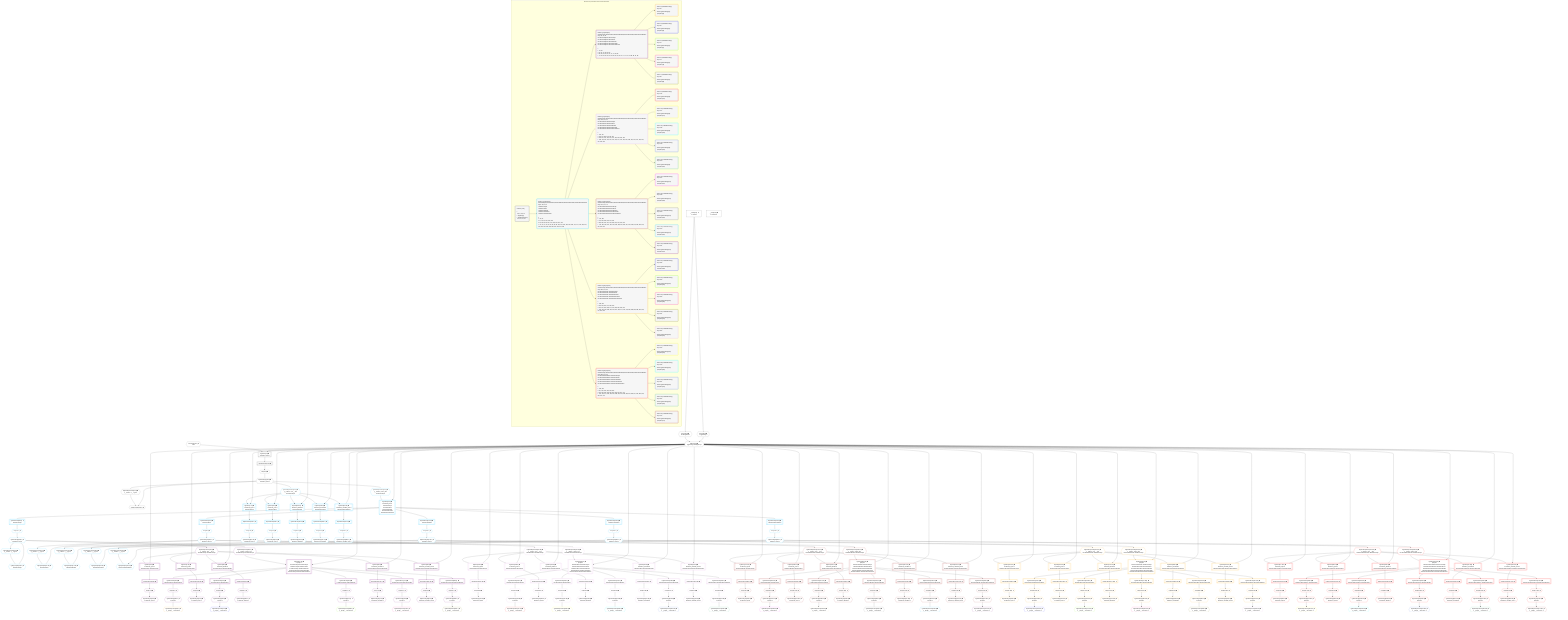 %%{init: {'themeVariables': { 'fontSize': '12px'}}}%%
graph TD
    classDef path fill:#eee,stroke:#000,color:#000
    classDef plan fill:#fff,stroke-width:1px,color:#000
    classDef itemplan fill:#fff,stroke-width:2px,color:#000
    classDef unbatchedplan fill:#dff,stroke-width:1px,color:#000
    classDef sideeffectplan fill:#fcc,stroke-width:2px,color:#000
    classDef bucket fill:#f6f6f6,color:#000,stroke-width:2px,text-align:left


    %% plan dependencies
    PgSelect7[["PgSelect[7∈0] ➊<br />ᐸrelational_itemsᐳ"]]:::plan
    Object10{{"Object[10∈0] ➊<br />ᐸ{pgSettings,withPgClient}ᐳ"}}:::plan
    Constant375{{"Constant[375∈0] ➊<br />ᐸ15ᐳ"}}:::plan
    Object10 & Constant375 --> PgSelect7
    Access8{{"Access[8∈0] ➊<br />ᐸ2.pgSettingsᐳ"}}:::plan
    Access9{{"Access[9∈0] ➊<br />ᐸ2.withPgClientᐳ"}}:::plan
    Access8 & Access9 --> Object10
    PgPolymorphic15{{"PgPolymorphic[15∈0] ➊"}}:::plan
    PgSelectSingle13{{"PgSelectSingle[13∈0] ➊<br />ᐸrelational_itemsᐳ"}}:::plan
    PgClassExpression14{{"PgClassExpression[14∈0] ➊<br />ᐸ__relation...s__.”type”ᐳ"}}:::plan
    PgSelectSingle13 & PgClassExpression14 --> PgPolymorphic15
    __Value2["__Value[2∈0] ➊<br />ᐸcontextᐳ"]:::plan
    __Value2 --> Access8
    __Value2 --> Access9
    First11{{"First[11∈0] ➊"}}:::plan
    PgSelectRows12[["PgSelectRows[12∈0] ➊"]]:::plan
    PgSelectRows12 --> First11
    PgSelect7 --> PgSelectRows12
    First11 --> PgSelectSingle13
    PgSelectSingle13 --> PgClassExpression14
    __Value4["__Value[4∈0] ➊<br />ᐸrootValueᐳ"]:::plan
    PgSelect17[["PgSelect[17∈1] ➊<br />ᐸrelational_topicsᐳ<br />ᐳRelationalTopic"]]:::plan
    PgClassExpression16{{"PgClassExpression[16∈1] ➊<br />ᐸ__relation...ems__.”id”ᐳ<br />ᐳRelationalTopic"}}:::plan
    Object10 & PgClassExpression16 --> PgSelect17
    PgSelect25[["PgSelect[25∈1] ➊<br />ᐸrelational_itemsᐳ<br />ᐳRelationalTopic<br />ᐳRelationalPost<br />ᐳRelationalDivider<br />ᐳRelationalChecklist<br />ᐳRelationalChecklistItem"]]:::plan
    PgClassExpression24{{"PgClassExpression[24∈1] ➊<br />ᐸ__relation...parent_id”ᐳ<br />ᐳRelationalTopic"}}:::plan
    Object10 & PgClassExpression24 --> PgSelect25
    PgPolymorphic31{{"PgPolymorphic[31∈1] ➊<br />ᐳRelationalTopic"}}:::plan
    PgSelectSingle29{{"PgSelectSingle[29∈1] ➊<br />ᐸrelational_itemsᐳ"}}:::plan
    PgClassExpression30{{"PgClassExpression[30∈1] ➊<br />ᐸ__relation...s__.”type”ᐳ"}}:::plan
    PgSelectSingle29 & PgClassExpression30 --> PgPolymorphic31
    PgSelect91[["PgSelect[91∈1] ➊<br />ᐸrelational_postsᐳ<br />ᐳRelationalPost"]]:::plan
    Object10 & PgClassExpression16 --> PgSelect91
    PgPolymorphic102{{"PgPolymorphic[102∈1] ➊<br />ᐳRelationalPost"}}:::plan
    PgSelectSingle100{{"PgSelectSingle[100∈1] ➊<br />ᐸrelational_itemsᐳ"}}:::plan
    PgClassExpression101{{"PgClassExpression[101∈1] ➊<br />ᐸ__relation...s__.”type”ᐳ"}}:::plan
    PgSelectSingle100 & PgClassExpression101 --> PgPolymorphic102
    PgSelect162[["PgSelect[162∈1] ➊<br />ᐸrelational_dividersᐳ<br />ᐳRelationalDivider"]]:::plan
    Object10 & PgClassExpression16 --> PgSelect162
    PgPolymorphic173{{"PgPolymorphic[173∈1] ➊<br />ᐳRelationalDivider"}}:::plan
    PgSelectSingle171{{"PgSelectSingle[171∈1] ➊<br />ᐸrelational_itemsᐳ"}}:::plan
    PgClassExpression172{{"PgClassExpression[172∈1] ➊<br />ᐸ__relation...s__.”type”ᐳ"}}:::plan
    PgSelectSingle171 & PgClassExpression172 --> PgPolymorphic173
    PgSelect233[["PgSelect[233∈1] ➊<br />ᐸrelational_checklistsᐳ<br />ᐳRelationalChecklist"]]:::plan
    Object10 & PgClassExpression16 --> PgSelect233
    PgPolymorphic244{{"PgPolymorphic[244∈1] ➊<br />ᐳRelationalChecklist"}}:::plan
    PgSelectSingle242{{"PgSelectSingle[242∈1] ➊<br />ᐸrelational_itemsᐳ"}}:::plan
    PgClassExpression243{{"PgClassExpression[243∈1] ➊<br />ᐸ__relation...s__.”type”ᐳ"}}:::plan
    PgSelectSingle242 & PgClassExpression243 --> PgPolymorphic244
    PgSelect304[["PgSelect[304∈1] ➊<br />ᐸrelational_checklist_itemsᐳ<br />ᐳRelationalChecklistItem"]]:::plan
    Object10 & PgClassExpression16 --> PgSelect304
    PgPolymorphic315{{"PgPolymorphic[315∈1] ➊<br />ᐳRelationalChecklistItem"}}:::plan
    PgSelectSingle313{{"PgSelectSingle[313∈1] ➊<br />ᐸrelational_itemsᐳ"}}:::plan
    PgClassExpression314{{"PgClassExpression[314∈1] ➊<br />ᐸ__relation...s__.”type”ᐳ"}}:::plan
    PgSelectSingle313 & PgClassExpression314 --> PgPolymorphic315
    PgSelectSingle13 --> PgClassExpression16
    First21{{"First[21∈1] ➊"}}:::plan
    PgSelectRows22[["PgSelectRows[22∈1] ➊"]]:::plan
    PgSelectRows22 --> First21
    PgSelect17 --> PgSelectRows22
    PgSelectSingle23{{"PgSelectSingle[23∈1] ➊<br />ᐸrelational_topicsᐳ"}}:::plan
    First21 --> PgSelectSingle23
    PgSelectSingle13 --> PgClassExpression24
    First27{{"First[27∈1] ➊"}}:::plan
    PgSelectRows28[["PgSelectRows[28∈1] ➊<br />ᐳRelationalTopic"]]:::plan
    PgSelectRows28 --> First27
    PgSelect25 --> PgSelectRows28
    First27 --> PgSelectSingle29
    PgSelectSingle29 --> PgClassExpression30
    First93{{"First[93∈1] ➊"}}:::plan
    PgSelectRows94[["PgSelectRows[94∈1] ➊"]]:::plan
    PgSelectRows94 --> First93
    PgSelect91 --> PgSelectRows94
    PgSelectSingle95{{"PgSelectSingle[95∈1] ➊<br />ᐸrelational_postsᐳ"}}:::plan
    First93 --> PgSelectSingle95
    First98{{"First[98∈1] ➊"}}:::plan
    PgSelectRows99[["PgSelectRows[99∈1] ➊<br />ᐳRelationalPost"]]:::plan
    PgSelectRows99 --> First98
    PgSelect25 --> PgSelectRows99
    First98 --> PgSelectSingle100
    PgSelectSingle100 --> PgClassExpression101
    First164{{"First[164∈1] ➊"}}:::plan
    PgSelectRows165[["PgSelectRows[165∈1] ➊"]]:::plan
    PgSelectRows165 --> First164
    PgSelect162 --> PgSelectRows165
    PgSelectSingle166{{"PgSelectSingle[166∈1] ➊<br />ᐸrelational_dividersᐳ"}}:::plan
    First164 --> PgSelectSingle166
    First169{{"First[169∈1] ➊"}}:::plan
    PgSelectRows170[["PgSelectRows[170∈1] ➊<br />ᐳRelationalDivider"]]:::plan
    PgSelectRows170 --> First169
    PgSelect25 --> PgSelectRows170
    First169 --> PgSelectSingle171
    PgSelectSingle171 --> PgClassExpression172
    First235{{"First[235∈1] ➊"}}:::plan
    PgSelectRows236[["PgSelectRows[236∈1] ➊"]]:::plan
    PgSelectRows236 --> First235
    PgSelect233 --> PgSelectRows236
    PgSelectSingle237{{"PgSelectSingle[237∈1] ➊<br />ᐸrelational_checklistsᐳ"}}:::plan
    First235 --> PgSelectSingle237
    First240{{"First[240∈1] ➊"}}:::plan
    PgSelectRows241[["PgSelectRows[241∈1] ➊<br />ᐳRelationalChecklist"]]:::plan
    PgSelectRows241 --> First240
    PgSelect25 --> PgSelectRows241
    First240 --> PgSelectSingle242
    PgSelectSingle242 --> PgClassExpression243
    First306{{"First[306∈1] ➊"}}:::plan
    PgSelectRows307[["PgSelectRows[307∈1] ➊"]]:::plan
    PgSelectRows307 --> First306
    PgSelect304 --> PgSelectRows307
    PgSelectSingle308{{"PgSelectSingle[308∈1] ➊<br />ᐸrelational_checklist_itemsᐳ"}}:::plan
    First306 --> PgSelectSingle308
    First311{{"First[311∈1] ➊"}}:::plan
    PgSelectRows312[["PgSelectRows[312∈1] ➊<br />ᐳRelationalChecklistItem"]]:::plan
    PgSelectRows312 --> First311
    PgSelect25 --> PgSelectRows312
    First311 --> PgSelectSingle313
    PgSelectSingle313 --> PgClassExpression314
    PgSelect33[["PgSelect[33∈2] ➊<br />ᐸrelational_topicsᐳ<br />ᐳRelationalTopicᐳRelationalTopic"]]:::plan
    PgClassExpression32{{"PgClassExpression[32∈2] ➊<br />ᐸ__relation...ems__.”id”ᐳ<br />ᐳRelationalTopicᐳRelationalTopic"}}:::plan
    Object10 & PgClassExpression32 --> PgSelect33
    PgSelect41[["PgSelect[41∈2] ➊<br />ᐸpeopleᐳ<br />ᐳRelationalTopicᐳRelationalTopic<br />ᐳRelationalTopicᐳRelationalPost<br />ᐳRelationalTopicᐳRelationalDivider<br />ᐳRelationalTopicᐳRelationalChecklist<br />ᐳRelationalTopicᐳRelationalChecklistItem"]]:::plan
    PgClassExpression40{{"PgClassExpression[40∈2] ➊<br />ᐸ__relation...author_id”ᐳ<br />ᐳRelationalTopicᐳRelationalTopic"}}:::plan
    Object10 & PgClassExpression40 --> PgSelect41
    PgSelect47[["PgSelect[47∈2] ➊<br />ᐸrelational_postsᐳ<br />ᐳRelationalTopicᐳRelationalPost"]]:::plan
    Object10 & PgClassExpression32 --> PgSelect47
    PgSelect58[["PgSelect[58∈2] ➊<br />ᐸrelational_dividersᐳ<br />ᐳRelationalTopicᐳRelationalDivider"]]:::plan
    Object10 & PgClassExpression32 --> PgSelect58
    PgSelect69[["PgSelect[69∈2] ➊<br />ᐸrelational_checklistsᐳ<br />ᐳRelationalTopicᐳRelationalChecklist"]]:::plan
    Object10 & PgClassExpression32 --> PgSelect69
    PgSelect80[["PgSelect[80∈2] ➊<br />ᐸrelational_checklist_itemsᐳ<br />ᐳRelationalTopicᐳRelationalChecklistItem"]]:::plan
    Object10 & PgClassExpression32 --> PgSelect80
    PgSelectSingle29 --> PgClassExpression32
    First37{{"First[37∈2] ➊"}}:::plan
    PgSelectRows38[["PgSelectRows[38∈2] ➊"]]:::plan
    PgSelectRows38 --> First37
    PgSelect33 --> PgSelectRows38
    PgSelectSingle39{{"PgSelectSingle[39∈2] ➊<br />ᐸrelational_topicsᐳ"}}:::plan
    First37 --> PgSelectSingle39
    PgSelectSingle29 --> PgClassExpression40
    First43{{"First[43∈2] ➊"}}:::plan
    PgSelectRows44[["PgSelectRows[44∈2] ➊<br />ᐳRelationalTopicᐳRelationalTopic"]]:::plan
    PgSelectRows44 --> First43
    PgSelect41 --> PgSelectRows44
    PgSelectSingle45{{"PgSelectSingle[45∈2] ➊<br />ᐸpeopleᐳ"}}:::plan
    First43 --> PgSelectSingle45
    First49{{"First[49∈2] ➊"}}:::plan
    PgSelectRows50[["PgSelectRows[50∈2] ➊"]]:::plan
    PgSelectRows50 --> First49
    PgSelect47 --> PgSelectRows50
    PgSelectSingle51{{"PgSelectSingle[51∈2] ➊<br />ᐸrelational_postsᐳ"}}:::plan
    First49 --> PgSelectSingle51
    First54{{"First[54∈2] ➊"}}:::plan
    PgSelectRows55[["PgSelectRows[55∈2] ➊<br />ᐳRelationalTopicᐳRelationalPost"]]:::plan
    PgSelectRows55 --> First54
    PgSelect41 --> PgSelectRows55
    PgSelectSingle56{{"PgSelectSingle[56∈2] ➊<br />ᐸpeopleᐳ"}}:::plan
    First54 --> PgSelectSingle56
    First60{{"First[60∈2] ➊"}}:::plan
    PgSelectRows61[["PgSelectRows[61∈2] ➊"]]:::plan
    PgSelectRows61 --> First60
    PgSelect58 --> PgSelectRows61
    PgSelectSingle62{{"PgSelectSingle[62∈2] ➊<br />ᐸrelational_dividersᐳ"}}:::plan
    First60 --> PgSelectSingle62
    First65{{"First[65∈2] ➊"}}:::plan
    PgSelectRows66[["PgSelectRows[66∈2] ➊<br />ᐳRelationalTopicᐳRelationalDivider"]]:::plan
    PgSelectRows66 --> First65
    PgSelect41 --> PgSelectRows66
    PgSelectSingle67{{"PgSelectSingle[67∈2] ➊<br />ᐸpeopleᐳ"}}:::plan
    First65 --> PgSelectSingle67
    First71{{"First[71∈2] ➊"}}:::plan
    PgSelectRows72[["PgSelectRows[72∈2] ➊"]]:::plan
    PgSelectRows72 --> First71
    PgSelect69 --> PgSelectRows72
    PgSelectSingle73{{"PgSelectSingle[73∈2] ➊<br />ᐸrelational_checklistsᐳ"}}:::plan
    First71 --> PgSelectSingle73
    First76{{"First[76∈2] ➊"}}:::plan
    PgSelectRows77[["PgSelectRows[77∈2] ➊<br />ᐳRelationalTopicᐳRelationalChecklist"]]:::plan
    PgSelectRows77 --> First76
    PgSelect41 --> PgSelectRows77
    PgSelectSingle78{{"PgSelectSingle[78∈2] ➊<br />ᐸpeopleᐳ"}}:::plan
    First76 --> PgSelectSingle78
    First82{{"First[82∈2] ➊"}}:::plan
    PgSelectRows83[["PgSelectRows[83∈2] ➊"]]:::plan
    PgSelectRows83 --> First82
    PgSelect80 --> PgSelectRows83
    PgSelectSingle84{{"PgSelectSingle[84∈2] ➊<br />ᐸrelational_checklist_itemsᐳ"}}:::plan
    First82 --> PgSelectSingle84
    First87{{"First[87∈2] ➊"}}:::plan
    PgSelectRows88[["PgSelectRows[88∈2] ➊<br />ᐳRelationalTopicᐳRelationalChecklistItem"]]:::plan
    PgSelectRows88 --> First87
    PgSelect41 --> PgSelectRows88
    PgSelectSingle89{{"PgSelectSingle[89∈2] ➊<br />ᐸpeopleᐳ"}}:::plan
    First87 --> PgSelectSingle89
    PgClassExpression46{{"PgClassExpression[46∈3] ➊<br />ᐸ__people__.”username”ᐳ"}}:::plan
    PgSelectSingle45 --> PgClassExpression46
    PgClassExpression57{{"PgClassExpression[57∈4] ➊<br />ᐸ__people__.”username”ᐳ"}}:::plan
    PgSelectSingle56 --> PgClassExpression57
    PgClassExpression68{{"PgClassExpression[68∈5] ➊<br />ᐸ__people__.”username”ᐳ"}}:::plan
    PgSelectSingle67 --> PgClassExpression68
    PgClassExpression79{{"PgClassExpression[79∈6] ➊<br />ᐸ__people__.”username”ᐳ"}}:::plan
    PgSelectSingle78 --> PgClassExpression79
    PgClassExpression90{{"PgClassExpression[90∈7] ➊<br />ᐸ__people__.”username”ᐳ"}}:::plan
    PgSelectSingle89 --> PgClassExpression90
    PgSelect104[["PgSelect[104∈8] ➊<br />ᐸrelational_topicsᐳ<br />ᐳRelationalPostᐳRelationalTopic"]]:::plan
    PgClassExpression103{{"PgClassExpression[103∈8] ➊<br />ᐸ__relation...ems__.”id”ᐳ<br />ᐳRelationalPostᐳRelationalTopic"}}:::plan
    Object10 & PgClassExpression103 --> PgSelect104
    PgSelect112[["PgSelect[112∈8] ➊<br />ᐸpeopleᐳ<br />ᐳRelationalPostᐳRelationalTopic<br />ᐳRelationalPostᐳRelationalPost<br />ᐳRelationalPostᐳRelationalDivider<br />ᐳRelationalPostᐳRelationalChecklist<br />ᐳRelationalPostᐳRelationalChecklistItem"]]:::plan
    PgClassExpression111{{"PgClassExpression[111∈8] ➊<br />ᐸ__relation...author_id”ᐳ<br />ᐳRelationalPostᐳRelationalTopic"}}:::plan
    Object10 & PgClassExpression111 --> PgSelect112
    PgSelect118[["PgSelect[118∈8] ➊<br />ᐸrelational_postsᐳ<br />ᐳRelationalPostᐳRelationalPost"]]:::plan
    Object10 & PgClassExpression103 --> PgSelect118
    PgSelect129[["PgSelect[129∈8] ➊<br />ᐸrelational_dividersᐳ<br />ᐳRelationalPostᐳRelationalDivider"]]:::plan
    Object10 & PgClassExpression103 --> PgSelect129
    PgSelect140[["PgSelect[140∈8] ➊<br />ᐸrelational_checklistsᐳ<br />ᐳRelationalPostᐳRelationalChecklist"]]:::plan
    Object10 & PgClassExpression103 --> PgSelect140
    PgSelect151[["PgSelect[151∈8] ➊<br />ᐸrelational_checklist_itemsᐳ<br />ᐳRelationalPostᐳRelationalChecklistItem"]]:::plan
    Object10 & PgClassExpression103 --> PgSelect151
    PgSelectSingle100 --> PgClassExpression103
    First108{{"First[108∈8] ➊"}}:::plan
    PgSelectRows109[["PgSelectRows[109∈8] ➊"]]:::plan
    PgSelectRows109 --> First108
    PgSelect104 --> PgSelectRows109
    PgSelectSingle110{{"PgSelectSingle[110∈8] ➊<br />ᐸrelational_topicsᐳ"}}:::plan
    First108 --> PgSelectSingle110
    PgSelectSingle100 --> PgClassExpression111
    First114{{"First[114∈8] ➊"}}:::plan
    PgSelectRows115[["PgSelectRows[115∈8] ➊<br />ᐳRelationalPostᐳRelationalTopic"]]:::plan
    PgSelectRows115 --> First114
    PgSelect112 --> PgSelectRows115
    PgSelectSingle116{{"PgSelectSingle[116∈8] ➊<br />ᐸpeopleᐳ"}}:::plan
    First114 --> PgSelectSingle116
    First120{{"First[120∈8] ➊"}}:::plan
    PgSelectRows121[["PgSelectRows[121∈8] ➊"]]:::plan
    PgSelectRows121 --> First120
    PgSelect118 --> PgSelectRows121
    PgSelectSingle122{{"PgSelectSingle[122∈8] ➊<br />ᐸrelational_postsᐳ"}}:::plan
    First120 --> PgSelectSingle122
    First125{{"First[125∈8] ➊"}}:::plan
    PgSelectRows126[["PgSelectRows[126∈8] ➊<br />ᐳRelationalPostᐳRelationalPost"]]:::plan
    PgSelectRows126 --> First125
    PgSelect112 --> PgSelectRows126
    PgSelectSingle127{{"PgSelectSingle[127∈8] ➊<br />ᐸpeopleᐳ"}}:::plan
    First125 --> PgSelectSingle127
    First131{{"First[131∈8] ➊"}}:::plan
    PgSelectRows132[["PgSelectRows[132∈8] ➊"]]:::plan
    PgSelectRows132 --> First131
    PgSelect129 --> PgSelectRows132
    PgSelectSingle133{{"PgSelectSingle[133∈8] ➊<br />ᐸrelational_dividersᐳ"}}:::plan
    First131 --> PgSelectSingle133
    First136{{"First[136∈8] ➊"}}:::plan
    PgSelectRows137[["PgSelectRows[137∈8] ➊<br />ᐳRelationalPostᐳRelationalDivider"]]:::plan
    PgSelectRows137 --> First136
    PgSelect112 --> PgSelectRows137
    PgSelectSingle138{{"PgSelectSingle[138∈8] ➊<br />ᐸpeopleᐳ"}}:::plan
    First136 --> PgSelectSingle138
    First142{{"First[142∈8] ➊"}}:::plan
    PgSelectRows143[["PgSelectRows[143∈8] ➊"]]:::plan
    PgSelectRows143 --> First142
    PgSelect140 --> PgSelectRows143
    PgSelectSingle144{{"PgSelectSingle[144∈8] ➊<br />ᐸrelational_checklistsᐳ"}}:::plan
    First142 --> PgSelectSingle144
    First147{{"First[147∈8] ➊"}}:::plan
    PgSelectRows148[["PgSelectRows[148∈8] ➊<br />ᐳRelationalPostᐳRelationalChecklist"]]:::plan
    PgSelectRows148 --> First147
    PgSelect112 --> PgSelectRows148
    PgSelectSingle149{{"PgSelectSingle[149∈8] ➊<br />ᐸpeopleᐳ"}}:::plan
    First147 --> PgSelectSingle149
    First153{{"First[153∈8] ➊"}}:::plan
    PgSelectRows154[["PgSelectRows[154∈8] ➊"]]:::plan
    PgSelectRows154 --> First153
    PgSelect151 --> PgSelectRows154
    PgSelectSingle155{{"PgSelectSingle[155∈8] ➊<br />ᐸrelational_checklist_itemsᐳ"}}:::plan
    First153 --> PgSelectSingle155
    First158{{"First[158∈8] ➊"}}:::plan
    PgSelectRows159[["PgSelectRows[159∈8] ➊<br />ᐳRelationalPostᐳRelationalChecklistItem"]]:::plan
    PgSelectRows159 --> First158
    PgSelect112 --> PgSelectRows159
    PgSelectSingle160{{"PgSelectSingle[160∈8] ➊<br />ᐸpeopleᐳ"}}:::plan
    First158 --> PgSelectSingle160
    PgClassExpression117{{"PgClassExpression[117∈9] ➊<br />ᐸ__people__.”username”ᐳ"}}:::plan
    PgSelectSingle116 --> PgClassExpression117
    PgClassExpression128{{"PgClassExpression[128∈10] ➊<br />ᐸ__people__.”username”ᐳ"}}:::plan
    PgSelectSingle127 --> PgClassExpression128
    PgClassExpression139{{"PgClassExpression[139∈11] ➊<br />ᐸ__people__.”username”ᐳ"}}:::plan
    PgSelectSingle138 --> PgClassExpression139
    PgClassExpression150{{"PgClassExpression[150∈12] ➊<br />ᐸ__people__.”username”ᐳ"}}:::plan
    PgSelectSingle149 --> PgClassExpression150
    PgClassExpression161{{"PgClassExpression[161∈13] ➊<br />ᐸ__people__.”username”ᐳ"}}:::plan
    PgSelectSingle160 --> PgClassExpression161
    PgSelect175[["PgSelect[175∈14] ➊<br />ᐸrelational_topicsᐳ<br />ᐳRelationalDividerᐳRelationalTopic"]]:::plan
    PgClassExpression174{{"PgClassExpression[174∈14] ➊<br />ᐸ__relation...ems__.”id”ᐳ<br />ᐳRelationalDividerᐳRelationalTopic"}}:::plan
    Object10 & PgClassExpression174 --> PgSelect175
    PgSelect183[["PgSelect[183∈14] ➊<br />ᐸpeopleᐳ<br />ᐳRelationalDividerᐳRelationalTopic<br />ᐳRelationalDividerᐳRelationalPost<br />ᐳRelationalDividerᐳRelationalDivider<br />ᐳRelationalDividerᐳRelationalChecklist<br />ᐳRelationalDividerᐳRelationalChecklistItem"]]:::plan
    PgClassExpression182{{"PgClassExpression[182∈14] ➊<br />ᐸ__relation...author_id”ᐳ<br />ᐳRelationalDividerᐳRelationalTopic"}}:::plan
    Object10 & PgClassExpression182 --> PgSelect183
    PgSelect189[["PgSelect[189∈14] ➊<br />ᐸrelational_postsᐳ<br />ᐳRelationalDividerᐳRelationalPost"]]:::plan
    Object10 & PgClassExpression174 --> PgSelect189
    PgSelect200[["PgSelect[200∈14] ➊<br />ᐸrelational_dividersᐳ<br />ᐳRelationalDividerᐳRelationalDivider"]]:::plan
    Object10 & PgClassExpression174 --> PgSelect200
    PgSelect211[["PgSelect[211∈14] ➊<br />ᐸrelational_checklistsᐳ<br />ᐳRelationalDividerᐳRelationalChecklist"]]:::plan
    Object10 & PgClassExpression174 --> PgSelect211
    PgSelect222[["PgSelect[222∈14] ➊<br />ᐸrelational_checklist_itemsᐳ<br />ᐳRelationalDividerᐳRelationalChecklistItem"]]:::plan
    Object10 & PgClassExpression174 --> PgSelect222
    PgSelectSingle171 --> PgClassExpression174
    First179{{"First[179∈14] ➊"}}:::plan
    PgSelectRows180[["PgSelectRows[180∈14] ➊"]]:::plan
    PgSelectRows180 --> First179
    PgSelect175 --> PgSelectRows180
    PgSelectSingle181{{"PgSelectSingle[181∈14] ➊<br />ᐸrelational_topicsᐳ"}}:::plan
    First179 --> PgSelectSingle181
    PgSelectSingle171 --> PgClassExpression182
    First185{{"First[185∈14] ➊"}}:::plan
    PgSelectRows186[["PgSelectRows[186∈14] ➊<br />ᐳRelationalDividerᐳRelationalTopic"]]:::plan
    PgSelectRows186 --> First185
    PgSelect183 --> PgSelectRows186
    PgSelectSingle187{{"PgSelectSingle[187∈14] ➊<br />ᐸpeopleᐳ"}}:::plan
    First185 --> PgSelectSingle187
    First191{{"First[191∈14] ➊"}}:::plan
    PgSelectRows192[["PgSelectRows[192∈14] ➊"]]:::plan
    PgSelectRows192 --> First191
    PgSelect189 --> PgSelectRows192
    PgSelectSingle193{{"PgSelectSingle[193∈14] ➊<br />ᐸrelational_postsᐳ"}}:::plan
    First191 --> PgSelectSingle193
    First196{{"First[196∈14] ➊"}}:::plan
    PgSelectRows197[["PgSelectRows[197∈14] ➊<br />ᐳRelationalDividerᐳRelationalPost"]]:::plan
    PgSelectRows197 --> First196
    PgSelect183 --> PgSelectRows197
    PgSelectSingle198{{"PgSelectSingle[198∈14] ➊<br />ᐸpeopleᐳ"}}:::plan
    First196 --> PgSelectSingle198
    First202{{"First[202∈14] ➊"}}:::plan
    PgSelectRows203[["PgSelectRows[203∈14] ➊"]]:::plan
    PgSelectRows203 --> First202
    PgSelect200 --> PgSelectRows203
    PgSelectSingle204{{"PgSelectSingle[204∈14] ➊<br />ᐸrelational_dividersᐳ"}}:::plan
    First202 --> PgSelectSingle204
    First207{{"First[207∈14] ➊"}}:::plan
    PgSelectRows208[["PgSelectRows[208∈14] ➊<br />ᐳRelationalDividerᐳRelationalDivider"]]:::plan
    PgSelectRows208 --> First207
    PgSelect183 --> PgSelectRows208
    PgSelectSingle209{{"PgSelectSingle[209∈14] ➊<br />ᐸpeopleᐳ"}}:::plan
    First207 --> PgSelectSingle209
    First213{{"First[213∈14] ➊"}}:::plan
    PgSelectRows214[["PgSelectRows[214∈14] ➊"]]:::plan
    PgSelectRows214 --> First213
    PgSelect211 --> PgSelectRows214
    PgSelectSingle215{{"PgSelectSingle[215∈14] ➊<br />ᐸrelational_checklistsᐳ"}}:::plan
    First213 --> PgSelectSingle215
    First218{{"First[218∈14] ➊"}}:::plan
    PgSelectRows219[["PgSelectRows[219∈14] ➊<br />ᐳRelationalDividerᐳRelationalChecklist"]]:::plan
    PgSelectRows219 --> First218
    PgSelect183 --> PgSelectRows219
    PgSelectSingle220{{"PgSelectSingle[220∈14] ➊<br />ᐸpeopleᐳ"}}:::plan
    First218 --> PgSelectSingle220
    First224{{"First[224∈14] ➊"}}:::plan
    PgSelectRows225[["PgSelectRows[225∈14] ➊"]]:::plan
    PgSelectRows225 --> First224
    PgSelect222 --> PgSelectRows225
    PgSelectSingle226{{"PgSelectSingle[226∈14] ➊<br />ᐸrelational_checklist_itemsᐳ"}}:::plan
    First224 --> PgSelectSingle226
    First229{{"First[229∈14] ➊"}}:::plan
    PgSelectRows230[["PgSelectRows[230∈14] ➊<br />ᐳRelationalDividerᐳRelationalChecklistItem"]]:::plan
    PgSelectRows230 --> First229
    PgSelect183 --> PgSelectRows230
    PgSelectSingle231{{"PgSelectSingle[231∈14] ➊<br />ᐸpeopleᐳ"}}:::plan
    First229 --> PgSelectSingle231
    PgClassExpression188{{"PgClassExpression[188∈15] ➊<br />ᐸ__people__.”username”ᐳ"}}:::plan
    PgSelectSingle187 --> PgClassExpression188
    PgClassExpression199{{"PgClassExpression[199∈16] ➊<br />ᐸ__people__.”username”ᐳ"}}:::plan
    PgSelectSingle198 --> PgClassExpression199
    PgClassExpression210{{"PgClassExpression[210∈17] ➊<br />ᐸ__people__.”username”ᐳ"}}:::plan
    PgSelectSingle209 --> PgClassExpression210
    PgClassExpression221{{"PgClassExpression[221∈18] ➊<br />ᐸ__people__.”username”ᐳ"}}:::plan
    PgSelectSingle220 --> PgClassExpression221
    PgClassExpression232{{"PgClassExpression[232∈19] ➊<br />ᐸ__people__.”username”ᐳ"}}:::plan
    PgSelectSingle231 --> PgClassExpression232
    PgSelect246[["PgSelect[246∈20] ➊<br />ᐸrelational_topicsᐳ<br />ᐳRelationalChecklistᐳRelationalTopic"]]:::plan
    PgClassExpression245{{"PgClassExpression[245∈20] ➊<br />ᐸ__relation...ems__.”id”ᐳ<br />ᐳRelationalChecklistᐳRelationalTopic"}}:::plan
    Object10 & PgClassExpression245 --> PgSelect246
    PgSelect254[["PgSelect[254∈20] ➊<br />ᐸpeopleᐳ<br />ᐳRelationalChecklistᐳRelationalTopic<br />ᐳRelationalChecklistᐳRelationalPost<br />ᐳRelationalChecklistᐳRelationalDivider<br />ᐳRelationalChecklistᐳRelationalChecklist<br />ᐳRelationalChecklistᐳRelationalChecklistItem"]]:::plan
    PgClassExpression253{{"PgClassExpression[253∈20] ➊<br />ᐸ__relation...author_id”ᐳ<br />ᐳRelationalChecklistᐳRelationalTopic"}}:::plan
    Object10 & PgClassExpression253 --> PgSelect254
    PgSelect260[["PgSelect[260∈20] ➊<br />ᐸrelational_postsᐳ<br />ᐳRelationalChecklistᐳRelationalPost"]]:::plan
    Object10 & PgClassExpression245 --> PgSelect260
    PgSelect271[["PgSelect[271∈20] ➊<br />ᐸrelational_dividersᐳ<br />ᐳRelationalChecklistᐳRelationalDivider"]]:::plan
    Object10 & PgClassExpression245 --> PgSelect271
    PgSelect282[["PgSelect[282∈20] ➊<br />ᐸrelational_checklistsᐳ<br />ᐳRelationalChecklistᐳRelationalChecklist"]]:::plan
    Object10 & PgClassExpression245 --> PgSelect282
    PgSelect293[["PgSelect[293∈20] ➊<br />ᐸrelational_checklist_itemsᐳ<br />ᐳRelationalChecklistᐳRelationalChecklistItem"]]:::plan
    Object10 & PgClassExpression245 --> PgSelect293
    PgSelectSingle242 --> PgClassExpression245
    First250{{"First[250∈20] ➊"}}:::plan
    PgSelectRows251[["PgSelectRows[251∈20] ➊"]]:::plan
    PgSelectRows251 --> First250
    PgSelect246 --> PgSelectRows251
    PgSelectSingle252{{"PgSelectSingle[252∈20] ➊<br />ᐸrelational_topicsᐳ"}}:::plan
    First250 --> PgSelectSingle252
    PgSelectSingle242 --> PgClassExpression253
    First256{{"First[256∈20] ➊"}}:::plan
    PgSelectRows257[["PgSelectRows[257∈20] ➊<br />ᐳRelationalChecklistᐳRelationalTopic"]]:::plan
    PgSelectRows257 --> First256
    PgSelect254 --> PgSelectRows257
    PgSelectSingle258{{"PgSelectSingle[258∈20] ➊<br />ᐸpeopleᐳ"}}:::plan
    First256 --> PgSelectSingle258
    First262{{"First[262∈20] ➊"}}:::plan
    PgSelectRows263[["PgSelectRows[263∈20] ➊"]]:::plan
    PgSelectRows263 --> First262
    PgSelect260 --> PgSelectRows263
    PgSelectSingle264{{"PgSelectSingle[264∈20] ➊<br />ᐸrelational_postsᐳ"}}:::plan
    First262 --> PgSelectSingle264
    First267{{"First[267∈20] ➊"}}:::plan
    PgSelectRows268[["PgSelectRows[268∈20] ➊<br />ᐳRelationalChecklistᐳRelationalPost"]]:::plan
    PgSelectRows268 --> First267
    PgSelect254 --> PgSelectRows268
    PgSelectSingle269{{"PgSelectSingle[269∈20] ➊<br />ᐸpeopleᐳ"}}:::plan
    First267 --> PgSelectSingle269
    First273{{"First[273∈20] ➊"}}:::plan
    PgSelectRows274[["PgSelectRows[274∈20] ➊"]]:::plan
    PgSelectRows274 --> First273
    PgSelect271 --> PgSelectRows274
    PgSelectSingle275{{"PgSelectSingle[275∈20] ➊<br />ᐸrelational_dividersᐳ"}}:::plan
    First273 --> PgSelectSingle275
    First278{{"First[278∈20] ➊"}}:::plan
    PgSelectRows279[["PgSelectRows[279∈20] ➊<br />ᐳRelationalChecklistᐳRelationalDivider"]]:::plan
    PgSelectRows279 --> First278
    PgSelect254 --> PgSelectRows279
    PgSelectSingle280{{"PgSelectSingle[280∈20] ➊<br />ᐸpeopleᐳ"}}:::plan
    First278 --> PgSelectSingle280
    First284{{"First[284∈20] ➊"}}:::plan
    PgSelectRows285[["PgSelectRows[285∈20] ➊"]]:::plan
    PgSelectRows285 --> First284
    PgSelect282 --> PgSelectRows285
    PgSelectSingle286{{"PgSelectSingle[286∈20] ➊<br />ᐸrelational_checklistsᐳ"}}:::plan
    First284 --> PgSelectSingle286
    First289{{"First[289∈20] ➊"}}:::plan
    PgSelectRows290[["PgSelectRows[290∈20] ➊<br />ᐳRelationalChecklistᐳRelationalChecklist"]]:::plan
    PgSelectRows290 --> First289
    PgSelect254 --> PgSelectRows290
    PgSelectSingle291{{"PgSelectSingle[291∈20] ➊<br />ᐸpeopleᐳ"}}:::plan
    First289 --> PgSelectSingle291
    First295{{"First[295∈20] ➊"}}:::plan
    PgSelectRows296[["PgSelectRows[296∈20] ➊"]]:::plan
    PgSelectRows296 --> First295
    PgSelect293 --> PgSelectRows296
    PgSelectSingle297{{"PgSelectSingle[297∈20] ➊<br />ᐸrelational_checklist_itemsᐳ"}}:::plan
    First295 --> PgSelectSingle297
    First300{{"First[300∈20] ➊"}}:::plan
    PgSelectRows301[["PgSelectRows[301∈20] ➊<br />ᐳRelationalChecklistᐳRelationalChecklistItem"]]:::plan
    PgSelectRows301 --> First300
    PgSelect254 --> PgSelectRows301
    PgSelectSingle302{{"PgSelectSingle[302∈20] ➊<br />ᐸpeopleᐳ"}}:::plan
    First300 --> PgSelectSingle302
    PgClassExpression259{{"PgClassExpression[259∈21] ➊<br />ᐸ__people__.”username”ᐳ"}}:::plan
    PgSelectSingle258 --> PgClassExpression259
    PgClassExpression270{{"PgClassExpression[270∈22] ➊<br />ᐸ__people__.”username”ᐳ"}}:::plan
    PgSelectSingle269 --> PgClassExpression270
    PgClassExpression281{{"PgClassExpression[281∈23] ➊<br />ᐸ__people__.”username”ᐳ"}}:::plan
    PgSelectSingle280 --> PgClassExpression281
    PgClassExpression292{{"PgClassExpression[292∈24] ➊<br />ᐸ__people__.”username”ᐳ"}}:::plan
    PgSelectSingle291 --> PgClassExpression292
    PgClassExpression303{{"PgClassExpression[303∈25] ➊<br />ᐸ__people__.”username”ᐳ"}}:::plan
    PgSelectSingle302 --> PgClassExpression303
    PgSelect317[["PgSelect[317∈26] ➊<br />ᐸrelational_topicsᐳ<br />ᐳRelationalChecklistItemᐳRelationalTopic"]]:::plan
    PgClassExpression316{{"PgClassExpression[316∈26] ➊<br />ᐸ__relation...ems__.”id”ᐳ<br />ᐳRelationalChecklistItemᐳRelationalTopic"}}:::plan
    Object10 & PgClassExpression316 --> PgSelect317
    PgSelect325[["PgSelect[325∈26] ➊<br />ᐸpeopleᐳ<br />ᐳRelationalChecklistItemᐳRelationalTopic<br />ᐳRelationalChecklistItemᐳRelationalPost<br />ᐳRelationalChecklistItemᐳRelationalDivider<br />ᐳRelationalChecklistItemᐳRelationalChecklist<br />ᐳRelationalChecklistItemᐳRelationalChecklistItem"]]:::plan
    PgClassExpression324{{"PgClassExpression[324∈26] ➊<br />ᐸ__relation...author_id”ᐳ<br />ᐳRelationalChecklistItemᐳRelationalTopic"}}:::plan
    Object10 & PgClassExpression324 --> PgSelect325
    PgSelect331[["PgSelect[331∈26] ➊<br />ᐸrelational_postsᐳ<br />ᐳRelationalChecklistItemᐳRelationalPost"]]:::plan
    Object10 & PgClassExpression316 --> PgSelect331
    PgSelect342[["PgSelect[342∈26] ➊<br />ᐸrelational_dividersᐳ<br />ᐳRelationalChecklistItemᐳRelationalDivider"]]:::plan
    Object10 & PgClassExpression316 --> PgSelect342
    PgSelect353[["PgSelect[353∈26] ➊<br />ᐸrelational_checklistsᐳ<br />ᐳRelationalChecklistItemᐳRelationalChecklist"]]:::plan
    Object10 & PgClassExpression316 --> PgSelect353
    PgSelect364[["PgSelect[364∈26] ➊<br />ᐸrelational_checklist_itemsᐳ<br />ᐳRelationalChecklistItemᐳRelationalChecklistItem"]]:::plan
    Object10 & PgClassExpression316 --> PgSelect364
    PgSelectSingle313 --> PgClassExpression316
    First321{{"First[321∈26] ➊"}}:::plan
    PgSelectRows322[["PgSelectRows[322∈26] ➊"]]:::plan
    PgSelectRows322 --> First321
    PgSelect317 --> PgSelectRows322
    PgSelectSingle323{{"PgSelectSingle[323∈26] ➊<br />ᐸrelational_topicsᐳ"}}:::plan
    First321 --> PgSelectSingle323
    PgSelectSingle313 --> PgClassExpression324
    First327{{"First[327∈26] ➊"}}:::plan
    PgSelectRows328[["PgSelectRows[328∈26] ➊<br />ᐳRelationalChecklistItemᐳRelationalTopic"]]:::plan
    PgSelectRows328 --> First327
    PgSelect325 --> PgSelectRows328
    PgSelectSingle329{{"PgSelectSingle[329∈26] ➊<br />ᐸpeopleᐳ"}}:::plan
    First327 --> PgSelectSingle329
    First333{{"First[333∈26] ➊"}}:::plan
    PgSelectRows334[["PgSelectRows[334∈26] ➊"]]:::plan
    PgSelectRows334 --> First333
    PgSelect331 --> PgSelectRows334
    PgSelectSingle335{{"PgSelectSingle[335∈26] ➊<br />ᐸrelational_postsᐳ"}}:::plan
    First333 --> PgSelectSingle335
    First338{{"First[338∈26] ➊"}}:::plan
    PgSelectRows339[["PgSelectRows[339∈26] ➊<br />ᐳRelationalChecklistItemᐳRelationalPost"]]:::plan
    PgSelectRows339 --> First338
    PgSelect325 --> PgSelectRows339
    PgSelectSingle340{{"PgSelectSingle[340∈26] ➊<br />ᐸpeopleᐳ"}}:::plan
    First338 --> PgSelectSingle340
    First344{{"First[344∈26] ➊"}}:::plan
    PgSelectRows345[["PgSelectRows[345∈26] ➊"]]:::plan
    PgSelectRows345 --> First344
    PgSelect342 --> PgSelectRows345
    PgSelectSingle346{{"PgSelectSingle[346∈26] ➊<br />ᐸrelational_dividersᐳ"}}:::plan
    First344 --> PgSelectSingle346
    First349{{"First[349∈26] ➊"}}:::plan
    PgSelectRows350[["PgSelectRows[350∈26] ➊<br />ᐳRelationalChecklistItemᐳRelationalDivider"]]:::plan
    PgSelectRows350 --> First349
    PgSelect325 --> PgSelectRows350
    PgSelectSingle351{{"PgSelectSingle[351∈26] ➊<br />ᐸpeopleᐳ"}}:::plan
    First349 --> PgSelectSingle351
    First355{{"First[355∈26] ➊"}}:::plan
    PgSelectRows356[["PgSelectRows[356∈26] ➊"]]:::plan
    PgSelectRows356 --> First355
    PgSelect353 --> PgSelectRows356
    PgSelectSingle357{{"PgSelectSingle[357∈26] ➊<br />ᐸrelational_checklistsᐳ"}}:::plan
    First355 --> PgSelectSingle357
    First360{{"First[360∈26] ➊"}}:::plan
    PgSelectRows361[["PgSelectRows[361∈26] ➊<br />ᐳRelationalChecklistItemᐳRelationalChecklist"]]:::plan
    PgSelectRows361 --> First360
    PgSelect325 --> PgSelectRows361
    PgSelectSingle362{{"PgSelectSingle[362∈26] ➊<br />ᐸpeopleᐳ"}}:::plan
    First360 --> PgSelectSingle362
    First366{{"First[366∈26] ➊"}}:::plan
    PgSelectRows367[["PgSelectRows[367∈26] ➊"]]:::plan
    PgSelectRows367 --> First366
    PgSelect364 --> PgSelectRows367
    PgSelectSingle368{{"PgSelectSingle[368∈26] ➊<br />ᐸrelational_checklist_itemsᐳ"}}:::plan
    First366 --> PgSelectSingle368
    First371{{"First[371∈26] ➊"}}:::plan
    PgSelectRows372[["PgSelectRows[372∈26] ➊<br />ᐳRelationalChecklistItemᐳRelationalChecklistItem"]]:::plan
    PgSelectRows372 --> First371
    PgSelect325 --> PgSelectRows372
    PgSelectSingle373{{"PgSelectSingle[373∈26] ➊<br />ᐸpeopleᐳ"}}:::plan
    First371 --> PgSelectSingle373
    PgClassExpression330{{"PgClassExpression[330∈27] ➊<br />ᐸ__people__.”username”ᐳ"}}:::plan
    PgSelectSingle329 --> PgClassExpression330
    PgClassExpression341{{"PgClassExpression[341∈28] ➊<br />ᐸ__people__.”username”ᐳ"}}:::plan
    PgSelectSingle340 --> PgClassExpression341
    PgClassExpression352{{"PgClassExpression[352∈29] ➊<br />ᐸ__people__.”username”ᐳ"}}:::plan
    PgSelectSingle351 --> PgClassExpression352
    PgClassExpression363{{"PgClassExpression[363∈30] ➊<br />ᐸ__people__.”username”ᐳ"}}:::plan
    PgSelectSingle362 --> PgClassExpression363
    PgClassExpression374{{"PgClassExpression[374∈31] ➊<br />ᐸ__people__.”username”ᐳ"}}:::plan
    PgSelectSingle373 --> PgClassExpression374

    %% define steps

    subgraph "Buckets for queries/interfaces-relational/relation"
    Bucket0("Bucket 0 (root)<br /><br />1: <br />ᐳ: 8, 9, 375, 10<br />2: PgSelect[7]<br />3: PgSelectRows[12]<br />ᐳ: 11, 13, 14, 15"):::bucket
    classDef bucket0 stroke:#696969
    class Bucket0,__Value2,__Value4,PgSelect7,Access8,Access9,Object10,First11,PgSelectRows12,PgSelectSingle13,PgClassExpression14,PgPolymorphic15,Constant375 bucket0
    Bucket1("Bucket 1 (polymorphic)<br />RelationalTopic,RelationalPost,RelationalDivider,RelationalChecklist,RelationalChecklistItem<br />Deps: 13, 10, 15<br />ᐳRelationalTopic<br />ᐳRelationalPost<br />ᐳRelationalDivider<br />ᐳRelationalChecklist<br />ᐳRelationalChecklistItem<br /><br />1: <br />ᐳ: 16, 24<br />2: 17, 25, 91, 162, 233, 304<br />3: 22, 28, 94, 99, 165, 170, 236, 241, 307, 312<br />ᐳ: 21, 23, 27, 29, 30, 31, 93, 95, 98, 100, 101, 102, 164, 166, 169, 171, 172, 173, 235, 237, 240, 242, 243, 244, 306, 308, 311, 313, 314, 315"):::bucket
    classDef bucket1 stroke:#00bfff
    class Bucket1,PgClassExpression16,PgSelect17,First21,PgSelectRows22,PgSelectSingle23,PgClassExpression24,PgSelect25,First27,PgSelectRows28,PgSelectSingle29,PgClassExpression30,PgPolymorphic31,PgSelect91,First93,PgSelectRows94,PgSelectSingle95,First98,PgSelectRows99,PgSelectSingle100,PgClassExpression101,PgPolymorphic102,PgSelect162,First164,PgSelectRows165,PgSelectSingle166,First169,PgSelectRows170,PgSelectSingle171,PgClassExpression172,PgPolymorphic173,PgSelect233,First235,PgSelectRows236,PgSelectSingle237,First240,PgSelectRows241,PgSelectSingle242,PgClassExpression243,PgPolymorphic244,PgSelect304,First306,PgSelectRows307,PgSelectSingle308,First311,PgSelectRows312,PgSelectSingle313,PgClassExpression314,PgPolymorphic315 bucket1
    Bucket2("Bucket 2 (polymorphic)<br />RelationalTopic,RelationalPost,RelationalDivider,RelationalChecklist,RelationalChecklistItem<br />Deps: 29, 10, 31<br />ᐳRelationalTopicᐳRelationalTopic<br />ᐳRelationalTopicᐳRelationalPost<br />ᐳRelationalTopicᐳRelationalDivider<br />ᐳRelationalTopicᐳRelationalChecklist<br />ᐳRelationalTopicᐳRelationalChecklistItem<br /><br />1: <br />ᐳ: 32, 40<br />2: 33, 41, 47, 58, 69, 80<br />3: 38, 44, 50, 55, 61, 66, 72, 77, 83, 88<br />ᐳ: 37, 39, 43, 45, 49, 51, 54, 56, 60, 62, 65, 67, 71, 73, 76, 78, 82, 84, 87, 89"):::bucket
    classDef bucket2 stroke:#7f007f
    class Bucket2,PgClassExpression32,PgSelect33,First37,PgSelectRows38,PgSelectSingle39,PgClassExpression40,PgSelect41,First43,PgSelectRows44,PgSelectSingle45,PgSelect47,First49,PgSelectRows50,PgSelectSingle51,First54,PgSelectRows55,PgSelectSingle56,PgSelect58,First60,PgSelectRows61,PgSelectSingle62,First65,PgSelectRows66,PgSelectSingle67,PgSelect69,First71,PgSelectRows72,PgSelectSingle73,First76,PgSelectRows77,PgSelectSingle78,PgSelect80,First82,PgSelectRows83,PgSelectSingle84,First87,PgSelectRows88,PgSelectSingle89 bucket2
    Bucket3("Bucket 3 (nullableBoundary)<br />Deps: 45<br /><br />ROOT PgSelectSingle{2}ᐸpeopleᐳ[45]"):::bucket
    classDef bucket3 stroke:#ffa500
    class Bucket3,PgClassExpression46 bucket3
    Bucket4("Bucket 4 (nullableBoundary)<br />Deps: 56<br /><br />ROOT PgSelectSingle{2}ᐸpeopleᐳ[56]"):::bucket
    classDef bucket4 stroke:#0000ff
    class Bucket4,PgClassExpression57 bucket4
    Bucket5("Bucket 5 (nullableBoundary)<br />Deps: 67<br /><br />ROOT PgSelectSingle{2}ᐸpeopleᐳ[67]"):::bucket
    classDef bucket5 stroke:#7fff00
    class Bucket5,PgClassExpression68 bucket5
    Bucket6("Bucket 6 (nullableBoundary)<br />Deps: 78<br /><br />ROOT PgSelectSingle{2}ᐸpeopleᐳ[78]"):::bucket
    classDef bucket6 stroke:#ff1493
    class Bucket6,PgClassExpression79 bucket6
    Bucket7("Bucket 7 (nullableBoundary)<br />Deps: 89<br /><br />ROOT PgSelectSingle{2}ᐸpeopleᐳ[89]"):::bucket
    classDef bucket7 stroke:#808000
    class Bucket7,PgClassExpression90 bucket7
    Bucket8("Bucket 8 (polymorphic)<br />RelationalTopic,RelationalPost,RelationalDivider,RelationalChecklist,RelationalChecklistItem<br />Deps: 100, 10, 102<br />ᐳRelationalPostᐳRelationalTopic<br />ᐳRelationalPostᐳRelationalPost<br />ᐳRelationalPostᐳRelationalDivider<br />ᐳRelationalPostᐳRelationalChecklist<br />ᐳRelationalPostᐳRelationalChecklistItem<br /><br />1: <br />ᐳ: 103, 111<br />2: 104, 112, 118, 129, 140, 151<br />3: 109, 115, 121, 126, 132, 137, 143, 148, 154, 159<br />ᐳ: 108, 110, 114, 116, 120, 122, 125, 127, 131, 133, 136, 138, 142, 144, 147, 149, 153, 155, 158, 160"):::bucket
    classDef bucket8 stroke:#dda0dd
    class Bucket8,PgClassExpression103,PgSelect104,First108,PgSelectRows109,PgSelectSingle110,PgClassExpression111,PgSelect112,First114,PgSelectRows115,PgSelectSingle116,PgSelect118,First120,PgSelectRows121,PgSelectSingle122,First125,PgSelectRows126,PgSelectSingle127,PgSelect129,First131,PgSelectRows132,PgSelectSingle133,First136,PgSelectRows137,PgSelectSingle138,PgSelect140,First142,PgSelectRows143,PgSelectSingle144,First147,PgSelectRows148,PgSelectSingle149,PgSelect151,First153,PgSelectRows154,PgSelectSingle155,First158,PgSelectRows159,PgSelectSingle160 bucket8
    Bucket9("Bucket 9 (nullableBoundary)<br />Deps: 116<br /><br />ROOT PgSelectSingle{8}ᐸpeopleᐳ[116]"):::bucket
    classDef bucket9 stroke:#ff0000
    class Bucket9,PgClassExpression117 bucket9
    Bucket10("Bucket 10 (nullableBoundary)<br />Deps: 127<br /><br />ROOT PgSelectSingle{8}ᐸpeopleᐳ[127]"):::bucket
    classDef bucket10 stroke:#ffff00
    class Bucket10,PgClassExpression128 bucket10
    Bucket11("Bucket 11 (nullableBoundary)<br />Deps: 138<br /><br />ROOT PgSelectSingle{8}ᐸpeopleᐳ[138]"):::bucket
    classDef bucket11 stroke:#00ffff
    class Bucket11,PgClassExpression139 bucket11
    Bucket12("Bucket 12 (nullableBoundary)<br />Deps: 149<br /><br />ROOT PgSelectSingle{8}ᐸpeopleᐳ[149]"):::bucket
    classDef bucket12 stroke:#4169e1
    class Bucket12,PgClassExpression150 bucket12
    Bucket13("Bucket 13 (nullableBoundary)<br />Deps: 160<br /><br />ROOT PgSelectSingle{8}ᐸpeopleᐳ[160]"):::bucket
    classDef bucket13 stroke:#3cb371
    class Bucket13,PgClassExpression161 bucket13
    Bucket14("Bucket 14 (polymorphic)<br />RelationalTopic,RelationalPost,RelationalDivider,RelationalChecklist,RelationalChecklistItem<br />Deps: 171, 10, 173<br />ᐳRelationalDividerᐳRelationalTopic<br />ᐳRelationalDividerᐳRelationalPost<br />ᐳRelationalDividerᐳRelationalDivider<br />ᐳRelationalDividerᐳRelationalChecklist<br />ᐳRelationalDividerᐳRelationalChecklistItem<br /><br />1: <br />ᐳ: 174, 182<br />2: 175, 183, 189, 200, 211, 222<br />3: 180, 186, 192, 197, 203, 208, 214, 219, 225, 230<br />ᐳ: 179, 181, 185, 187, 191, 193, 196, 198, 202, 204, 207, 209, 213, 215, 218, 220, 224, 226, 229, 231"):::bucket
    classDef bucket14 stroke:#a52a2a
    class Bucket14,PgClassExpression174,PgSelect175,First179,PgSelectRows180,PgSelectSingle181,PgClassExpression182,PgSelect183,First185,PgSelectRows186,PgSelectSingle187,PgSelect189,First191,PgSelectRows192,PgSelectSingle193,First196,PgSelectRows197,PgSelectSingle198,PgSelect200,First202,PgSelectRows203,PgSelectSingle204,First207,PgSelectRows208,PgSelectSingle209,PgSelect211,First213,PgSelectRows214,PgSelectSingle215,First218,PgSelectRows219,PgSelectSingle220,PgSelect222,First224,PgSelectRows225,PgSelectSingle226,First229,PgSelectRows230,PgSelectSingle231 bucket14
    Bucket15("Bucket 15 (nullableBoundary)<br />Deps: 187<br /><br />ROOT PgSelectSingle{14}ᐸpeopleᐳ[187]"):::bucket
    classDef bucket15 stroke:#ff00ff
    class Bucket15,PgClassExpression188 bucket15
    Bucket16("Bucket 16 (nullableBoundary)<br />Deps: 198<br /><br />ROOT PgSelectSingle{14}ᐸpeopleᐳ[198]"):::bucket
    classDef bucket16 stroke:#f5deb3
    class Bucket16,PgClassExpression199 bucket16
    Bucket17("Bucket 17 (nullableBoundary)<br />Deps: 209<br /><br />ROOT PgSelectSingle{14}ᐸpeopleᐳ[209]"):::bucket
    classDef bucket17 stroke:#696969
    class Bucket17,PgClassExpression210 bucket17
    Bucket18("Bucket 18 (nullableBoundary)<br />Deps: 220<br /><br />ROOT PgSelectSingle{14}ᐸpeopleᐳ[220]"):::bucket
    classDef bucket18 stroke:#00bfff
    class Bucket18,PgClassExpression221 bucket18
    Bucket19("Bucket 19 (nullableBoundary)<br />Deps: 231<br /><br />ROOT PgSelectSingle{14}ᐸpeopleᐳ[231]"):::bucket
    classDef bucket19 stroke:#7f007f
    class Bucket19,PgClassExpression232 bucket19
    Bucket20("Bucket 20 (polymorphic)<br />RelationalTopic,RelationalPost,RelationalDivider,RelationalChecklist,RelationalChecklistItem<br />Deps: 242, 10, 244<br />ᐳRelationalChecklistᐳRelationalTopic<br />ᐳRelationalChecklistᐳRelationalPost<br />ᐳRelationalChecklistᐳRelationalDivider<br />ᐳRelationalChecklistᐳRelationalChecklist<br />ᐳRelationalChecklistᐳRelationalChecklistItem<br /><br />1: <br />ᐳ: 245, 253<br />2: 246, 254, 260, 271, 282, 293<br />3: 251, 257, 263, 268, 274, 279, 285, 290, 296, 301<br />ᐳ: 250, 252, 256, 258, 262, 264, 267, 269, 273, 275, 278, 280, 284, 286, 289, 291, 295, 297, 300, 302"):::bucket
    classDef bucket20 stroke:#ffa500
    class Bucket20,PgClassExpression245,PgSelect246,First250,PgSelectRows251,PgSelectSingle252,PgClassExpression253,PgSelect254,First256,PgSelectRows257,PgSelectSingle258,PgSelect260,First262,PgSelectRows263,PgSelectSingle264,First267,PgSelectRows268,PgSelectSingle269,PgSelect271,First273,PgSelectRows274,PgSelectSingle275,First278,PgSelectRows279,PgSelectSingle280,PgSelect282,First284,PgSelectRows285,PgSelectSingle286,First289,PgSelectRows290,PgSelectSingle291,PgSelect293,First295,PgSelectRows296,PgSelectSingle297,First300,PgSelectRows301,PgSelectSingle302 bucket20
    Bucket21("Bucket 21 (nullableBoundary)<br />Deps: 258<br /><br />ROOT PgSelectSingle{20}ᐸpeopleᐳ[258]"):::bucket
    classDef bucket21 stroke:#0000ff
    class Bucket21,PgClassExpression259 bucket21
    Bucket22("Bucket 22 (nullableBoundary)<br />Deps: 269<br /><br />ROOT PgSelectSingle{20}ᐸpeopleᐳ[269]"):::bucket
    classDef bucket22 stroke:#7fff00
    class Bucket22,PgClassExpression270 bucket22
    Bucket23("Bucket 23 (nullableBoundary)<br />Deps: 280<br /><br />ROOT PgSelectSingle{20}ᐸpeopleᐳ[280]"):::bucket
    classDef bucket23 stroke:#ff1493
    class Bucket23,PgClassExpression281 bucket23
    Bucket24("Bucket 24 (nullableBoundary)<br />Deps: 291<br /><br />ROOT PgSelectSingle{20}ᐸpeopleᐳ[291]"):::bucket
    classDef bucket24 stroke:#808000
    class Bucket24,PgClassExpression292 bucket24
    Bucket25("Bucket 25 (nullableBoundary)<br />Deps: 302<br /><br />ROOT PgSelectSingle{20}ᐸpeopleᐳ[302]"):::bucket
    classDef bucket25 stroke:#dda0dd
    class Bucket25,PgClassExpression303 bucket25
    Bucket26("Bucket 26 (polymorphic)<br />RelationalTopic,RelationalPost,RelationalDivider,RelationalChecklist,RelationalChecklistItem<br />Deps: 313, 10, 315<br />ᐳRelationalChecklistItemᐳRelationalTopic<br />ᐳRelationalChecklistItemᐳRelationalPost<br />ᐳRelationalChecklistItemᐳRelationalDivider<br />ᐳRelationalChecklistItemᐳRelationalChecklist<br />ᐳRelationalChecklistItemᐳRelationalChecklistItem<br /><br />1: <br />ᐳ: 316, 324<br />2: 317, 325, 331, 342, 353, 364<br />3: 322, 328, 334, 339, 345, 350, 356, 361, 367, 372<br />ᐳ: 321, 323, 327, 329, 333, 335, 338, 340, 344, 346, 349, 351, 355, 357, 360, 362, 366, 368, 371, 373"):::bucket
    classDef bucket26 stroke:#ff0000
    class Bucket26,PgClassExpression316,PgSelect317,First321,PgSelectRows322,PgSelectSingle323,PgClassExpression324,PgSelect325,First327,PgSelectRows328,PgSelectSingle329,PgSelect331,First333,PgSelectRows334,PgSelectSingle335,First338,PgSelectRows339,PgSelectSingle340,PgSelect342,First344,PgSelectRows345,PgSelectSingle346,First349,PgSelectRows350,PgSelectSingle351,PgSelect353,First355,PgSelectRows356,PgSelectSingle357,First360,PgSelectRows361,PgSelectSingle362,PgSelect364,First366,PgSelectRows367,PgSelectSingle368,First371,PgSelectRows372,PgSelectSingle373 bucket26
    Bucket27("Bucket 27 (nullableBoundary)<br />Deps: 329<br /><br />ROOT PgSelectSingle{26}ᐸpeopleᐳ[329]"):::bucket
    classDef bucket27 stroke:#ffff00
    class Bucket27,PgClassExpression330 bucket27
    Bucket28("Bucket 28 (nullableBoundary)<br />Deps: 340<br /><br />ROOT PgSelectSingle{26}ᐸpeopleᐳ[340]"):::bucket
    classDef bucket28 stroke:#00ffff
    class Bucket28,PgClassExpression341 bucket28
    Bucket29("Bucket 29 (nullableBoundary)<br />Deps: 351<br /><br />ROOT PgSelectSingle{26}ᐸpeopleᐳ[351]"):::bucket
    classDef bucket29 stroke:#4169e1
    class Bucket29,PgClassExpression352 bucket29
    Bucket30("Bucket 30 (nullableBoundary)<br />Deps: 362<br /><br />ROOT PgSelectSingle{26}ᐸpeopleᐳ[362]"):::bucket
    classDef bucket30 stroke:#3cb371
    class Bucket30,PgClassExpression363 bucket30
    Bucket31("Bucket 31 (nullableBoundary)<br />Deps: 373<br /><br />ROOT PgSelectSingle{26}ᐸpeopleᐳ[373]"):::bucket
    classDef bucket31 stroke:#a52a2a
    class Bucket31,PgClassExpression374 bucket31
    Bucket0 --> Bucket1
    Bucket1 --> Bucket2 & Bucket8 & Bucket14 & Bucket20 & Bucket26
    Bucket2 --> Bucket3 & Bucket4 & Bucket5 & Bucket6 & Bucket7
    Bucket8 --> Bucket9 & Bucket10 & Bucket11 & Bucket12 & Bucket13
    Bucket14 --> Bucket15 & Bucket16 & Bucket17 & Bucket18 & Bucket19
    Bucket20 --> Bucket21 & Bucket22 & Bucket23 & Bucket24 & Bucket25
    Bucket26 --> Bucket27 & Bucket28 & Bucket29 & Bucket30 & Bucket31
    end